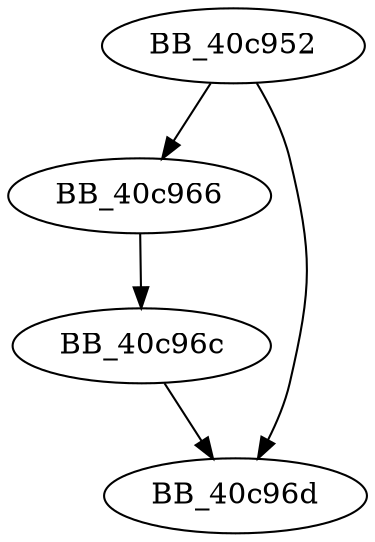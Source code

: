 DiGraph sub_40C952{
BB_40c952->BB_40c966
BB_40c952->BB_40c96d
BB_40c966->BB_40c96c
BB_40c96c->BB_40c96d
}
